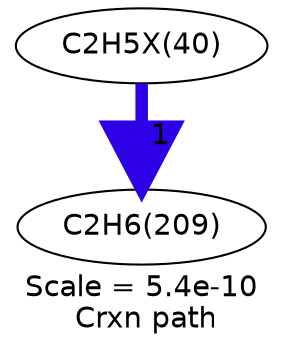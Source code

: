 digraph reaction_paths {
center=1;
s31 -> s15[fontname="Helvetica", style="setlinewidth(6)", arrowsize=3, color="0.7, 1.5, 0.9"
, label=" 1"];
s15 [ fontname="Helvetica", label="C2H6(209)"];
s31 [ fontname="Helvetica", label="C2H5X(40)"];
 label = "Scale = 5.4e-10\l Crxn path";
 fontname = "Helvetica";
}
